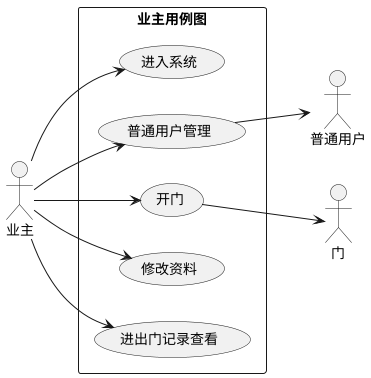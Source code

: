 @startuml
actor :业主: as User
actor :门: as Door
actor :普通用户: as Human

left to right direction

 rectangle 业主用例图 {
    User --> (进入系统)

    User --> (普通用户管理)
    (普通用户管理) --> Human

    User --> (开门)
    (开门) --> Door

    User --> (修改资料)

    User --> (进出门记录查看)
  }
@enduml